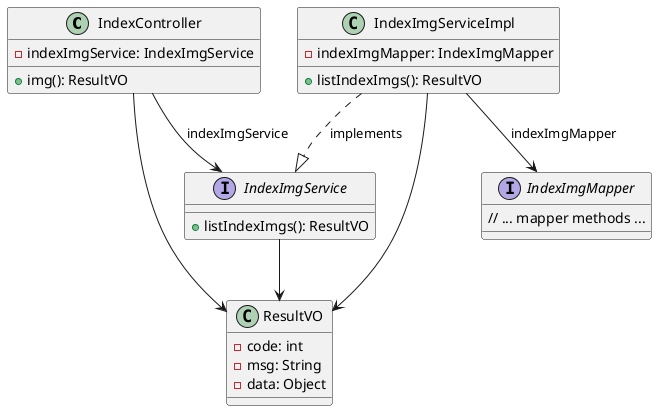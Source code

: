 @startuml

class IndexController {
    - indexImgService: IndexImgService
    + img(): ResultVO
}

interface IndexImgService {
    + listIndexImgs(): ResultVO
}

class IndexImgServiceImpl {
    - indexImgMapper: IndexImgMapper
    + listIndexImgs(): ResultVO
}

interface IndexImgMapper {
    // ... mapper methods ...
}

class ResultVO {
    - code: int
    - msg: String
    - data: Object
}

IndexController --> IndexImgService : indexImgService
IndexController --> ResultVO
IndexImgService --> ResultVO
IndexImgServiceImpl ..|> IndexImgService : implements
IndexImgServiceImpl --> IndexImgMapper : indexImgMapper
IndexImgServiceImpl --> ResultVO

@enduml
